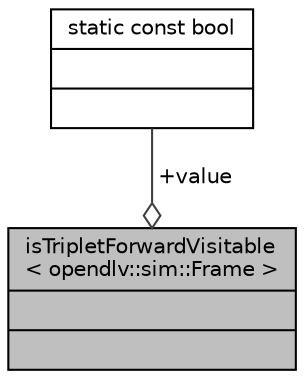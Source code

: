 digraph "isTripletForwardVisitable&lt; opendlv::sim::Frame &gt;"
{
 // LATEX_PDF_SIZE
  edge [fontname="Helvetica",fontsize="10",labelfontname="Helvetica",labelfontsize="10"];
  node [fontname="Helvetica",fontsize="10",shape=record];
  Node1 [label="{isTripletForwardVisitable\l\< opendlv::sim::Frame \>\n||}",height=0.2,width=0.4,color="black", fillcolor="grey75", style="filled", fontcolor="black",tooltip=" "];
  Node2 -> Node1 [color="grey25",fontsize="10",style="solid",label=" +value" ,arrowhead="odiamond"];
  Node2 [label="{static const bool\n||}",height=0.2,width=0.4,color="black", fillcolor="white", style="filled",tooltip=" "];
}
